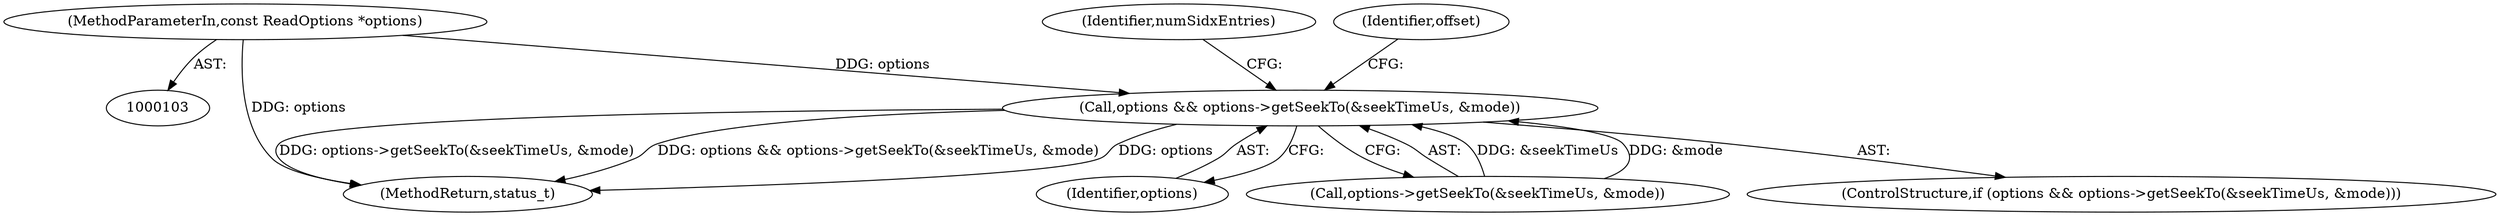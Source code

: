 digraph "0_Android_5403587a74aee2fb57076528c3927851531c8afb@pointer" {
"1000105" [label="(MethodParameterIn,const ReadOptions *options)"];
"1000123" [label="(Call,options && options->getSeekTo(&seekTimeUs, &mode))"];
"1000124" [label="(Identifier,options)"];
"1000133" [label="(Identifier,numSidxEntries)"];
"1000125" [label="(Call,options->getSeekTo(&seekTimeUs, &mode))"];
"1000105" [label="(MethodParameterIn,const ReadOptions *options)"];
"1000942" [label="(MethodReturn,status_t)"];
"1000122" [label="(ControlStructure,if (options && options->getSeekTo(&seekTimeUs, &mode)))"];
"1000123" [label="(Call,options && options->getSeekTo(&seekTimeUs, &mode))"];
"1000239" [label="(Identifier,offset)"];
"1000105" -> "1000103"  [label="AST: "];
"1000105" -> "1000942"  [label="DDG: options"];
"1000105" -> "1000123"  [label="DDG: options"];
"1000123" -> "1000122"  [label="AST: "];
"1000123" -> "1000124"  [label="CFG: "];
"1000123" -> "1000125"  [label="CFG: "];
"1000124" -> "1000123"  [label="AST: "];
"1000125" -> "1000123"  [label="AST: "];
"1000133" -> "1000123"  [label="CFG: "];
"1000239" -> "1000123"  [label="CFG: "];
"1000123" -> "1000942"  [label="DDG: options->getSeekTo(&seekTimeUs, &mode)"];
"1000123" -> "1000942"  [label="DDG: options && options->getSeekTo(&seekTimeUs, &mode)"];
"1000123" -> "1000942"  [label="DDG: options"];
"1000125" -> "1000123"  [label="DDG: &seekTimeUs"];
"1000125" -> "1000123"  [label="DDG: &mode"];
}
